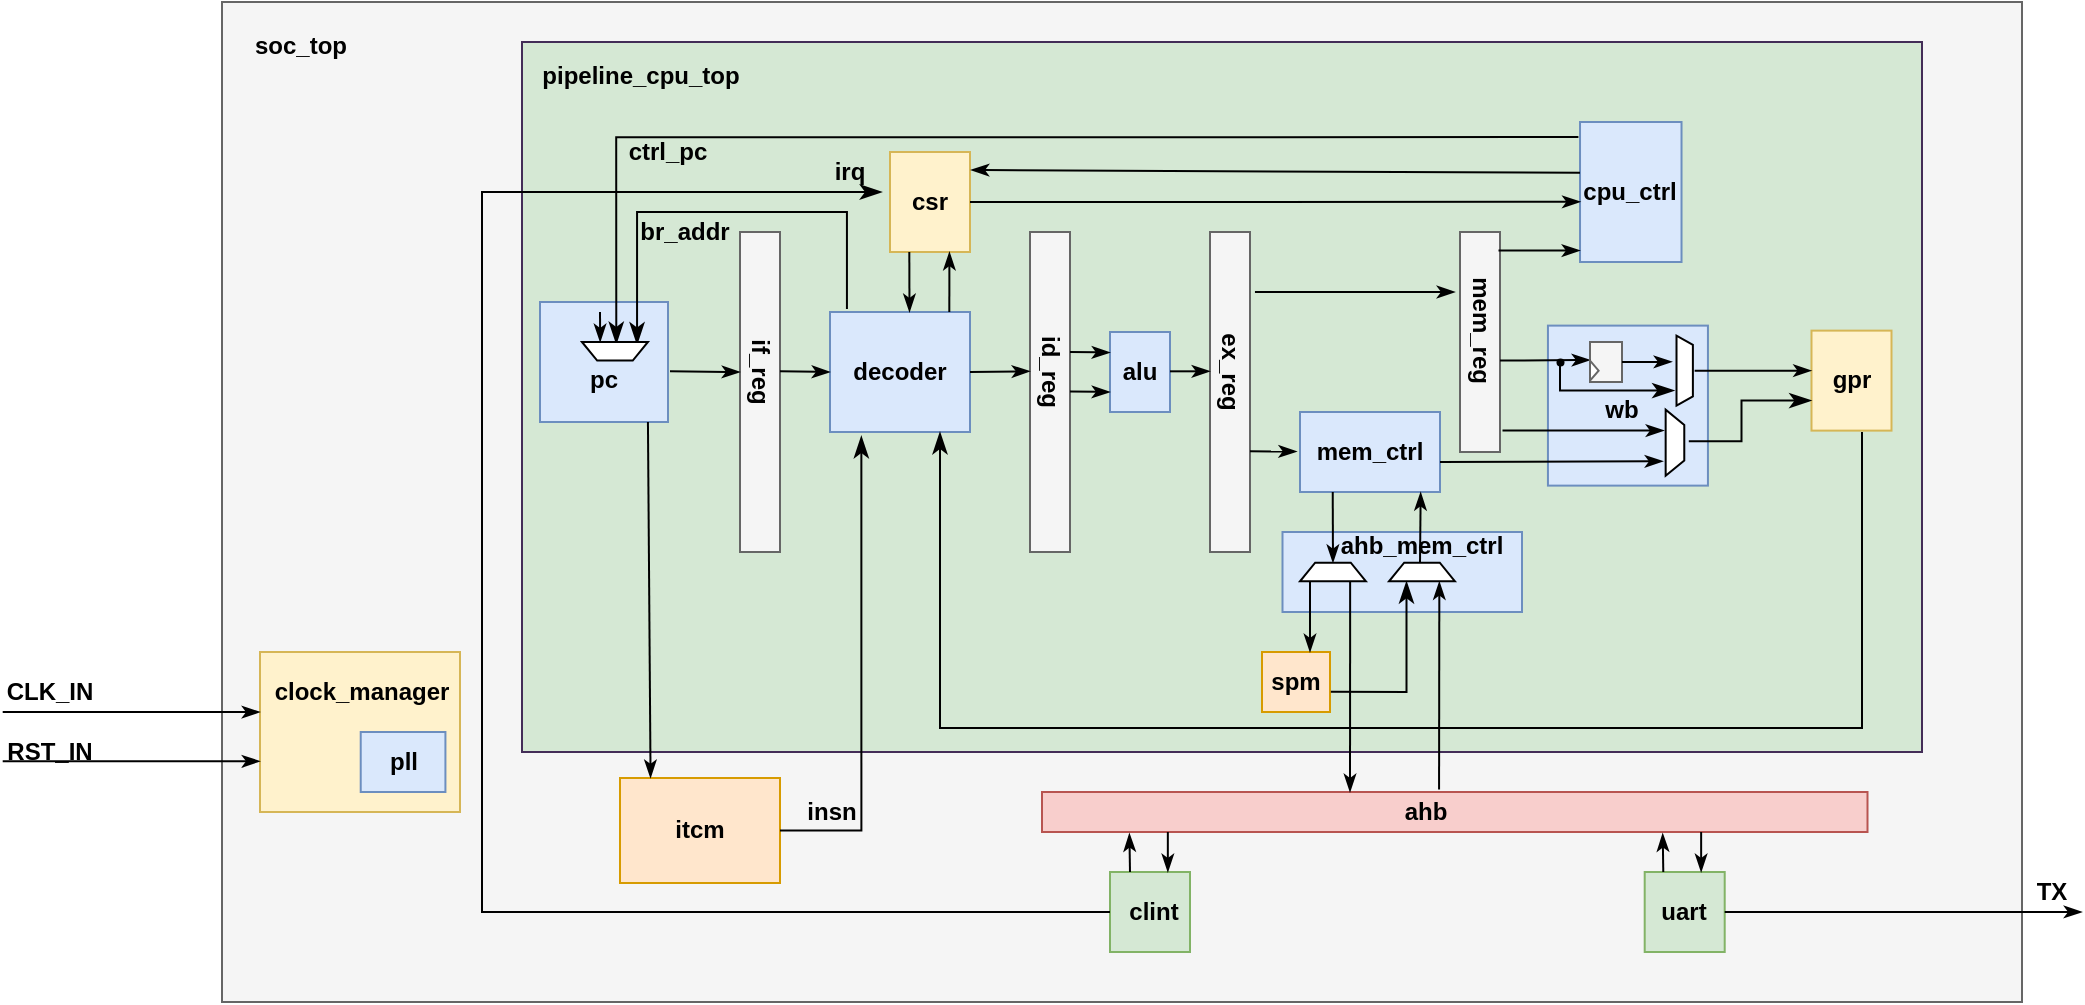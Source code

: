 <mxfile version="22.1.4" type="github">
  <diagram id="prtHgNgQTEPvFCAcTncT" name="Page-1">
    <mxGraphModel dx="2261" dy="796" grid="1" gridSize="10" guides="1" tooltips="1" connect="1" arrows="1" fold="1" page="1" pageScale="1" pageWidth="827" pageHeight="1169" math="0" shadow="0">
      <root>
        <mxCell id="0" />
        <mxCell id="1" parent="0" />
        <mxCell id="tgm_Jqc1dGNHZtKfvELZ-22" value="" style="rounded=0;whiteSpace=wrap;html=1;fontStyle=0;fillColor=#f5f5f5;strokeColor=#666666;fontColor=#333333;" vertex="1" parent="1">
          <mxGeometry x="-300" y="170" width="900" height="500" as="geometry" />
        </mxCell>
        <mxCell id="tgm_Jqc1dGNHZtKfvELZ-13" value="" style="rounded=0;whiteSpace=wrap;html=1;fontStyle=0;fillColor=#D5E8D4;strokeColor=#432D57;fontColor=#ffffff;" vertex="1" parent="1">
          <mxGeometry x="-150" y="190" width="700" height="355" as="geometry" />
        </mxCell>
        <mxCell id="fg3nBgNCY8PNhnOmm2WZ-23" value="" style="rounded=0;whiteSpace=wrap;html=1;fontStyle=0;fillColor=#f8cecc;strokeColor=#b85450;" parent="1" vertex="1">
          <mxGeometry x="110" y="565" width="412.75" height="20" as="geometry" />
        </mxCell>
        <mxCell id="fg3nBgNCY8PNhnOmm2WZ-125" value="" style="rounded=0;whiteSpace=wrap;html=1;fontStyle=0;fillColor=#dae8fc;strokeColor=#6c8ebf;" parent="1" vertex="1">
          <mxGeometry x="362.97" y="331.81" width="80" height="80" as="geometry" />
        </mxCell>
        <mxCell id="fg3nBgNCY8PNhnOmm2WZ-1" value="" style="rounded=0;whiteSpace=wrap;html=1;fontStyle=0;fillColor=#dae8fc;strokeColor=#6c8ebf;" parent="1" vertex="1">
          <mxGeometry x="-141" y="320" width="64" height="60" as="geometry" />
        </mxCell>
        <mxCell id="fg3nBgNCY8PNhnOmm2WZ-3" value="pc" style="text;strokeColor=none;align=center;fillColor=none;html=1;verticalAlign=middle;whiteSpace=wrap;rounded=0;fontStyle=1;" parent="1" vertex="1">
          <mxGeometry x="-124" y="349.31" width="30" height="20" as="geometry" />
        </mxCell>
        <mxCell id="fg3nBgNCY8PNhnOmm2WZ-4" value="" style="rounded=0;whiteSpace=wrap;html=1;fontStyle=0;fillColor=#f5f5f5;fontColor=#333333;strokeColor=#666666;" parent="1" vertex="1">
          <mxGeometry x="-41" y="285" width="20" height="160" as="geometry" />
        </mxCell>
        <mxCell id="fg3nBgNCY8PNhnOmm2WZ-5" value="if_reg" style="text;strokeColor=none;align=center;fillColor=none;html=1;verticalAlign=middle;whiteSpace=wrap;rounded=0;shadow=0;fontSize=12;fontStyle=1;rotation=90;" parent="1" vertex="1">
          <mxGeometry x="-61" y="340" width="60" height="30" as="geometry" />
        </mxCell>
        <mxCell id="fg3nBgNCY8PNhnOmm2WZ-6" value="" style="rounded=0;whiteSpace=wrap;html=1;fontStyle=0;fillColor=#dae8fc;strokeColor=#6c8ebf;" parent="1" vertex="1">
          <mxGeometry x="4" y="325" width="70" height="60" as="geometry" />
        </mxCell>
        <mxCell id="fg3nBgNCY8PNhnOmm2WZ-7" value="decoder" style="text;strokeColor=none;align=center;fillColor=none;html=1;verticalAlign=middle;whiteSpace=wrap;rounded=0;fontStyle=1;" parent="1" vertex="1">
          <mxGeometry x="9" y="345" width="60" height="20" as="geometry" />
        </mxCell>
        <mxCell id="fg3nBgNCY8PNhnOmm2WZ-9" value="" style="rounded=0;whiteSpace=wrap;html=1;fontStyle=0;fillColor=#f5f5f5;fontColor=#333333;strokeColor=#666666;" parent="1" vertex="1">
          <mxGeometry x="104" y="285" width="20" height="160" as="geometry" />
        </mxCell>
        <mxCell id="fg3nBgNCY8PNhnOmm2WZ-10" value="id_reg" style="text;strokeColor=none;align=center;fillColor=none;html=1;verticalAlign=middle;whiteSpace=wrap;rounded=0;shadow=0;fontSize=12;fontStyle=1;rotation=90;" parent="1" vertex="1">
          <mxGeometry x="84" y="340" width="60" height="30" as="geometry" />
        </mxCell>
        <mxCell id="fg3nBgNCY8PNhnOmm2WZ-11" value="" style="rounded=0;whiteSpace=wrap;html=1;fontStyle=0;fillColor=#f5f5f5;fontColor=#333333;strokeColor=#666666;" parent="1" vertex="1">
          <mxGeometry x="194" y="285" width="20" height="160" as="geometry" />
        </mxCell>
        <mxCell id="fg3nBgNCY8PNhnOmm2WZ-12" value="ex_reg" style="text;strokeColor=none;align=center;fillColor=none;html=1;verticalAlign=middle;whiteSpace=wrap;rounded=0;shadow=0;fontSize=12;fontStyle=1;rotation=90;" parent="1" vertex="1">
          <mxGeometry x="174" y="340" width="60" height="30" as="geometry" />
        </mxCell>
        <mxCell id="fg3nBgNCY8PNhnOmm2WZ-13" value="" style="rounded=0;whiteSpace=wrap;html=1;fontStyle=0;fillColor=#f5f5f5;fontColor=#333333;strokeColor=#666666;" parent="1" vertex="1">
          <mxGeometry x="319" y="285" width="20" height="110" as="geometry" />
        </mxCell>
        <mxCell id="fg3nBgNCY8PNhnOmm2WZ-14" value="mem_reg" style="text;strokeColor=none;align=center;fillColor=none;html=1;verticalAlign=middle;whiteSpace=wrap;rounded=0;shadow=0;fontSize=12;fontStyle=1;rotation=90;" parent="1" vertex="1">
          <mxGeometry x="299" y="319.31" width="60" height="30" as="geometry" />
        </mxCell>
        <mxCell id="fg3nBgNCY8PNhnOmm2WZ-15" value="" style="rounded=0;whiteSpace=wrap;html=1;fontStyle=0;fillColor=#dae8fc;strokeColor=#6c8ebf;" parent="1" vertex="1">
          <mxGeometry x="144" y="335" width="30" height="40" as="geometry" />
        </mxCell>
        <mxCell id="fg3nBgNCY8PNhnOmm2WZ-16" value="alu" style="text;strokeColor=none;align=center;fillColor=none;html=1;verticalAlign=middle;whiteSpace=wrap;rounded=0;fontStyle=1;" parent="1" vertex="1">
          <mxGeometry x="129" y="345" width="60" height="20" as="geometry" />
        </mxCell>
        <mxCell id="fg3nBgNCY8PNhnOmm2WZ-17" value="" style="rounded=0;whiteSpace=wrap;html=1;fontStyle=0;fillColor=#dae8fc;strokeColor=#6c8ebf;" parent="1" vertex="1">
          <mxGeometry x="239" y="375" width="70" height="40" as="geometry" />
        </mxCell>
        <mxCell id="fg3nBgNCY8PNhnOmm2WZ-18" value="mem_ctrl" style="text;strokeColor=none;align=center;fillColor=none;html=1;verticalAlign=middle;whiteSpace=wrap;rounded=0;fontStyle=1;" parent="1" vertex="1">
          <mxGeometry x="244" y="385" width="60" height="20" as="geometry" />
        </mxCell>
        <mxCell id="fg3nBgNCY8PNhnOmm2WZ-19" value="" style="rounded=0;whiteSpace=wrap;html=1;fontStyle=0;fillColor=#dae8fc;strokeColor=#6c8ebf;" parent="1" vertex="1">
          <mxGeometry x="230.25" y="435" width="119.75" height="40" as="geometry" />
        </mxCell>
        <mxCell id="fg3nBgNCY8PNhnOmm2WZ-20" value="ahb_mem_ctrl" style="text;strokeColor=none;align=center;fillColor=none;html=1;verticalAlign=middle;whiteSpace=wrap;rounded=0;fontStyle=1;" parent="1" vertex="1">
          <mxGeometry x="270" y="431.81" width="60" height="20" as="geometry" />
        </mxCell>
        <mxCell id="fg3nBgNCY8PNhnOmm2WZ-21" value="" style="rounded=0;whiteSpace=wrap;html=1;fontStyle=0;fillColor=#ffe6cc;strokeColor=#d79b00;" parent="1" vertex="1">
          <mxGeometry x="220" y="495" width="34" height="30" as="geometry" />
        </mxCell>
        <mxCell id="fg3nBgNCY8PNhnOmm2WZ-22" value="spm" style="text;strokeColor=none;align=center;fillColor=none;html=1;verticalAlign=middle;whiteSpace=wrap;rounded=0;fontStyle=1;" parent="1" vertex="1">
          <mxGeometry x="215" y="505" width="44" height="10" as="geometry" />
        </mxCell>
        <mxCell id="fg3nBgNCY8PNhnOmm2WZ-24" value="ahb" style="text;strokeColor=none;align=center;fillColor=none;html=1;verticalAlign=middle;whiteSpace=wrap;rounded=0;fontStyle=1;" parent="1" vertex="1">
          <mxGeometry x="271.97" y="565" width="60" height="20" as="geometry" />
        </mxCell>
        <mxCell id="fg3nBgNCY8PNhnOmm2WZ-31" value="" style="endArrow=classicThin;html=1;curved=1;rounded=0;endFill=1;" parent="1" edge="1">
          <mxGeometry width="50" height="50" relative="1" as="geometry">
            <mxPoint x="-76" y="354.66" as="sourcePoint" />
            <mxPoint x="-41" y="355" as="targetPoint" />
          </mxGeometry>
        </mxCell>
        <mxCell id="fg3nBgNCY8PNhnOmm2WZ-33" value="" style="endArrow=classicThin;html=1;curved=1;rounded=0;endFill=1;" parent="1" edge="1">
          <mxGeometry width="50" height="50" relative="1" as="geometry">
            <mxPoint x="-21" y="354.66" as="sourcePoint" />
            <mxPoint x="4" y="355" as="targetPoint" />
          </mxGeometry>
        </mxCell>
        <mxCell id="fg3nBgNCY8PNhnOmm2WZ-34" value="" style="endArrow=classicThin;html=1;curved=1;rounded=0;endFill=1;" parent="1" edge="1">
          <mxGeometry width="50" height="50" relative="1" as="geometry">
            <mxPoint x="74" y="355" as="sourcePoint" />
            <mxPoint x="104" y="354.66" as="targetPoint" />
          </mxGeometry>
        </mxCell>
        <mxCell id="fg3nBgNCY8PNhnOmm2WZ-35" value="" style="endArrow=classicThin;html=1;curved=1;rounded=0;endFill=1;" parent="1" edge="1">
          <mxGeometry width="50" height="50" relative="1" as="geometry">
            <mxPoint x="124" y="345" as="sourcePoint" />
            <mxPoint x="144" y="345.24" as="targetPoint" />
          </mxGeometry>
        </mxCell>
        <mxCell id="fg3nBgNCY8PNhnOmm2WZ-36" value="" style="endArrow=classicThin;html=1;curved=1;rounded=0;endFill=1;" parent="1" edge="1">
          <mxGeometry width="50" height="50" relative="1" as="geometry">
            <mxPoint x="174" y="354.66" as="sourcePoint" />
            <mxPoint x="194" y="354.66" as="targetPoint" />
          </mxGeometry>
        </mxCell>
        <mxCell id="fg3nBgNCY8PNhnOmm2WZ-37" value="" style="endArrow=classicThin;html=1;curved=1;rounded=0;endFill=1;entryX=-0.023;entryY=0.494;entryDx=0;entryDy=0;entryPerimeter=0;" parent="1" target="fg3nBgNCY8PNhnOmm2WZ-17" edge="1">
          <mxGeometry width="50" height="50" relative="1" as="geometry">
            <mxPoint x="214" y="394.66" as="sourcePoint" />
            <mxPoint x="234" y="395" as="targetPoint" />
          </mxGeometry>
        </mxCell>
        <mxCell id="fg3nBgNCY8PNhnOmm2WZ-38" value="" style="endArrow=classicThin;html=1;curved=1;rounded=0;endFill=1;" parent="1" edge="1">
          <mxGeometry width="50" height="50" relative="1" as="geometry">
            <mxPoint x="216.48" y="315" as="sourcePoint" />
            <mxPoint x="316.48" y="315" as="targetPoint" />
          </mxGeometry>
        </mxCell>
        <mxCell id="fg3nBgNCY8PNhnOmm2WZ-45" value="" style="endArrow=classicThin;html=1;curved=1;rounded=0;endFill=1;" parent="1" edge="1">
          <mxGeometry width="50" height="50" relative="1" as="geometry">
            <mxPoint x="264.08" y="459.65" as="sourcePoint" />
            <mxPoint x="264" y="565" as="targetPoint" />
          </mxGeometry>
        </mxCell>
        <mxCell id="fg3nBgNCY8PNhnOmm2WZ-46" value="" style="endArrow=classicThin;html=1;curved=1;rounded=0;endFill=1;entryX=0.237;entryY=1.014;entryDx=0;entryDy=0;entryPerimeter=0;exitX=0.481;exitY=-0.063;exitDx=0;exitDy=0;exitPerimeter=0;" parent="1" source="fg3nBgNCY8PNhnOmm2WZ-23" target="fg3nBgNCY8PNhnOmm2WZ-129" edge="1">
          <mxGeometry width="50" height="50" relative="1" as="geometry">
            <mxPoint x="309.25" y="555" as="sourcePoint" />
            <mxPoint x="309" y="475" as="targetPoint" />
          </mxGeometry>
        </mxCell>
        <mxCell id="fg3nBgNCY8PNhnOmm2WZ-59" value="" style="endArrow=classicThin;html=1;curved=1;rounded=0;endFill=1;entryX=0.029;entryY=0;entryDx=0;entryDy=0;entryPerimeter=0;exitX=0.805;exitY=0.501;exitDx=0;exitDy=0;exitPerimeter=0;" parent="1" edge="1">
          <mxGeometry width="50" height="50" relative="1" as="geometry">
            <mxPoint x="244.009" y="455.004" as="sourcePoint" />
            <mxPoint x="243.997" y="495" as="targetPoint" />
          </mxGeometry>
        </mxCell>
        <mxCell id="fg3nBgNCY8PNhnOmm2WZ-65" value="" style="endArrow=classicThin;html=1;endFill=1;" parent="1" edge="1">
          <mxGeometry width="50" height="50" relative="1" as="geometry">
            <mxPoint x="219" y="395" as="sourcePoint" />
            <mxPoint x="219" y="395" as="targetPoint" />
          </mxGeometry>
        </mxCell>
        <mxCell id="fg3nBgNCY8PNhnOmm2WZ-69" value="" style="endArrow=classicThin;html=1;curved=1;rounded=0;endFill=1;" parent="1" edge="1">
          <mxGeometry width="50" height="50" relative="1" as="geometry">
            <mxPoint x="309" y="399.97" as="sourcePoint" />
            <mxPoint x="420.5" y="399.66" as="targetPoint" />
          </mxGeometry>
        </mxCell>
        <mxCell id="fg3nBgNCY8PNhnOmm2WZ-70" value="" style="rounded=0;whiteSpace=wrap;html=1;fontStyle=0;fillColor=#f5f5f5;fontColor=#333333;strokeColor=#666666;" parent="1" vertex="1">
          <mxGeometry x="384" y="340" width="16" height="20" as="geometry" />
        </mxCell>
        <mxCell id="fg3nBgNCY8PNhnOmm2WZ-73" value="" style="endArrow=classicThin;html=1;curved=1;rounded=0;endFill=1;entryX=0.153;entryY=1.007;entryDx=0;entryDy=0;entryPerimeter=0;" parent="1" edge="1">
          <mxGeometry width="50" height="50" relative="1" as="geometry">
            <mxPoint x="339" y="349.29" as="sourcePoint" />
            <mxPoint x="384" y="348.98" as="targetPoint" />
          </mxGeometry>
        </mxCell>
        <mxCell id="fg3nBgNCY8PNhnOmm2WZ-74" value="" style="endArrow=classicThin;html=1;curved=1;rounded=0;endFill=1;" parent="1" edge="1">
          <mxGeometry width="50" height="50" relative="1" as="geometry">
            <mxPoint x="124" y="364.76" as="sourcePoint" />
            <mxPoint x="144" y="365" as="targetPoint" />
          </mxGeometry>
        </mxCell>
        <mxCell id="fg3nBgNCY8PNhnOmm2WZ-77" value="" style="endArrow=classicThin;html=1;curved=1;rounded=0;endFill=1;" parent="1" edge="1">
          <mxGeometry width="50" height="50" relative="1" as="geometry">
            <mxPoint x="400" y="349.99" as="sourcePoint" />
            <mxPoint x="425" y="349.92" as="targetPoint" />
          </mxGeometry>
        </mxCell>
        <mxCell id="fg3nBgNCY8PNhnOmm2WZ-78" value="" style="edgeStyle=elbowEdgeStyle;elbow=vertical;endArrow=classicThin;html=1;curved=0;rounded=0;endSize=8;startSize=8;endFill=1;entryX=0.221;entryY=1.126;entryDx=0;entryDy=0;entryPerimeter=0;" parent="1" source="fg3nBgNCY8PNhnOmm2WZ-82" target="fg3nBgNCY8PNhnOmm2WZ-79" edge="1">
          <mxGeometry width="50" height="50" relative="1" as="geometry">
            <mxPoint x="369" y="334.31" as="sourcePoint" />
            <mxPoint x="429" y="364.31" as="targetPoint" />
            <Array as="points">
              <mxPoint x="369" y="364.31" />
            </Array>
          </mxGeometry>
        </mxCell>
        <mxCell id="fg3nBgNCY8PNhnOmm2WZ-79" value="" style="verticalLabelPosition=middle;verticalAlign=middle;html=1;shape=trapezoid;perimeter=trapezoidPerimeter;whiteSpace=wrap;size=0.132;arcSize=10;flipV=1;labelPosition=center;align=center;rotation=-90;" parent="1" vertex="1">
          <mxGeometry x="413.85" y="350.21" width="35" height="8.19" as="geometry" />
        </mxCell>
        <mxCell id="fg3nBgNCY8PNhnOmm2WZ-85" value="" style="edgeStyle=elbowEdgeStyle;elbow=vertical;endArrow=classicThin;html=1;curved=0;rounded=0;endSize=8;startSize=8;endFill=1;" parent="1" edge="1">
          <mxGeometry width="50" height="50" relative="1" as="geometry">
            <mxPoint x="369" y="349.31" as="sourcePoint" />
            <mxPoint x="369" y="349.31" as="targetPoint" />
            <Array as="points" />
          </mxGeometry>
        </mxCell>
        <mxCell id="fg3nBgNCY8PNhnOmm2WZ-82" value="" style="shape=waypoint;sketch=0;fillStyle=solid;size=6;pointerEvents=1;points=[];fillColor=none;resizable=0;rotatable=0;perimeter=centerPerimeter;snapToPoint=1;strokeWidth=0;" parent="1" vertex="1">
          <mxGeometry x="359" y="340" width="20" height="20" as="geometry" />
        </mxCell>
        <mxCell id="fg3nBgNCY8PNhnOmm2WZ-87" value="" style="rounded=0;whiteSpace=wrap;html=1;fontStyle=0;fillColor=#fff2cc;strokeColor=#d6b656;" parent="1" vertex="1">
          <mxGeometry x="494.75" y="334.31" width="40" height="50" as="geometry" />
        </mxCell>
        <mxCell id="fg3nBgNCY8PNhnOmm2WZ-88" value="gpr" style="text;strokeColor=none;align=center;fillColor=none;html=1;verticalAlign=middle;whiteSpace=wrap;rounded=0;fontStyle=1;" parent="1" vertex="1">
          <mxGeometry x="499.75" y="349.31" width="30" height="20" as="geometry" />
        </mxCell>
        <mxCell id="fg3nBgNCY8PNhnOmm2WZ-90" value="" style="endArrow=classicThin;html=1;curved=1;rounded=0;endFill=1;exitX=0.499;exitY=-0.108;exitDx=0;exitDy=0;entryX=-0.061;entryY=0.1;entryDx=0;entryDy=0;entryPerimeter=0;exitPerimeter=0;" parent="1" source="fg3nBgNCY8PNhnOmm2WZ-79" edge="1">
          <mxGeometry width="50" height="50" relative="1" as="geometry">
            <mxPoint x="440.972" y="354.019" as="sourcePoint" />
            <mxPoint x="494.75" y="354.32" as="targetPoint" />
            <Array as="points">
              <mxPoint x="476.75" y="354.32" />
            </Array>
          </mxGeometry>
        </mxCell>
        <mxCell id="fg3nBgNCY8PNhnOmm2WZ-91" value="" style="endArrow=classicThin;html=1;curved=1;rounded=0;endFill=1;" parent="1" edge="1">
          <mxGeometry width="50" height="50" relative="1" as="geometry">
            <mxPoint x="340.25" y="384.31" as="sourcePoint" />
            <mxPoint x="421" y="384.31" as="targetPoint" />
          </mxGeometry>
        </mxCell>
        <mxCell id="fg3nBgNCY8PNhnOmm2WZ-92" value="" style="verticalLabelPosition=middle;verticalAlign=middle;html=1;shape=trapezoid;perimeter=trapezoidPerimeter;whiteSpace=wrap;size=0.23;arcSize=10;flipV=1;labelPosition=center;align=center;rotation=-90;" parent="1" vertex="1">
          <mxGeometry x="410" y="385.69" width="32.97" height="9.31" as="geometry" />
        </mxCell>
        <mxCell id="fg3nBgNCY8PNhnOmm2WZ-94" value="" style="edgeStyle=elbowEdgeStyle;elbow=horizontal;endArrow=classicThin;html=1;curved=0;rounded=0;endSize=8;startSize=8;endFill=1;entryX=0;entryY=0.75;entryDx=0;entryDy=0;exitX=0.52;exitY=-0.243;exitDx=0;exitDy=0;exitPerimeter=0;" parent="1" source="fg3nBgNCY8PNhnOmm2WZ-92" edge="1">
          <mxGeometry width="50" height="50" relative="1" as="geometry">
            <mxPoint x="433.81" y="394.372" as="sourcePoint" />
            <mxPoint x="494.75" y="369.31" as="targetPoint" />
            <Array as="points">
              <mxPoint x="459.75" y="383.12" />
            </Array>
          </mxGeometry>
        </mxCell>
        <mxCell id="fg3nBgNCY8PNhnOmm2WZ-95" value="" style="rounded=0;whiteSpace=wrap;html=1;fontStyle=0;fillColor=#dae8fc;strokeColor=#6c8ebf;" parent="1" vertex="1">
          <mxGeometry x="379.01" y="230" width="50.75" height="70" as="geometry" />
        </mxCell>
        <mxCell id="fg3nBgNCY8PNhnOmm2WZ-96" value="cpu_ctrl" style="text;strokeColor=none;align=center;fillColor=none;html=1;verticalAlign=middle;whiteSpace=wrap;rounded=0;fontStyle=1;" parent="1" vertex="1">
          <mxGeometry x="389.38" y="255" width="30" height="20" as="geometry" />
        </mxCell>
        <mxCell id="fg3nBgNCY8PNhnOmm2WZ-97" value="" style="endArrow=classicThin;html=1;curved=1;rounded=0;endFill=1;" parent="1" edge="1">
          <mxGeometry width="50" height="50" relative="1" as="geometry">
            <mxPoint x="338.25" y="294.31" as="sourcePoint" />
            <mxPoint x="379" y="294.31" as="targetPoint" />
          </mxGeometry>
        </mxCell>
        <mxCell id="fg3nBgNCY8PNhnOmm2WZ-98" value="" style="rounded=0;whiteSpace=wrap;html=1;fontStyle=0;fillColor=#fff2cc;strokeColor=#d6b656;" parent="1" vertex="1">
          <mxGeometry x="34" y="245" width="40" height="50" as="geometry" />
        </mxCell>
        <mxCell id="fg3nBgNCY8PNhnOmm2WZ-99" value="csr" style="text;strokeColor=none;align=center;fillColor=none;html=1;verticalAlign=middle;whiteSpace=wrap;rounded=0;fontStyle=1;" parent="1" vertex="1">
          <mxGeometry x="39" y="260" width="30" height="20" as="geometry" />
        </mxCell>
        <mxCell id="fg3nBgNCY8PNhnOmm2WZ-101" value="" style="endArrow=classicThin;html=1;curved=1;rounded=0;endFill=1;entryX=0.029;entryY=0;entryDx=0;entryDy=0;entryPerimeter=0;" parent="1" edge="1">
          <mxGeometry width="50" height="50" relative="1" as="geometry">
            <mxPoint x="43.66" y="295" as="sourcePoint" />
            <mxPoint x="43.737" y="325" as="targetPoint" />
          </mxGeometry>
        </mxCell>
        <mxCell id="fg3nBgNCY8PNhnOmm2WZ-102" value="" style="endArrow=classicThin;html=1;curved=1;rounded=0;endFill=1;entryX=0.118;entryY=0.5;entryDx=0;entryDy=0;entryPerimeter=0;" parent="1" edge="1">
          <mxGeometry width="50" height="50" relative="1" as="geometry">
            <mxPoint x="63.66" y="325" as="sourcePoint" />
            <mxPoint x="63.72" y="295" as="targetPoint" />
          </mxGeometry>
        </mxCell>
        <mxCell id="fg3nBgNCY8PNhnOmm2WZ-104" value="" style="endArrow=classicThin;html=1;curved=1;rounded=0;endFill=1;entryX=0.5;entryY=1;entryDx=0;entryDy=0;" parent="1" target="fg3nBgNCY8PNhnOmm2WZ-128" edge="1">
          <mxGeometry width="50" height="50" relative="1" as="geometry">
            <mxPoint x="255.37" y="415" as="sourcePoint" />
            <mxPoint x="255.37" y="435" as="targetPoint" />
          </mxGeometry>
        </mxCell>
        <mxCell id="fg3nBgNCY8PNhnOmm2WZ-105" value="" style="endArrow=classicThin;html=1;curved=1;rounded=0;endFill=1;entryX=0.862;entryY=1.003;entryDx=0;entryDy=0;entryPerimeter=0;" parent="1" target="fg3nBgNCY8PNhnOmm2WZ-17" edge="1">
          <mxGeometry width="50" height="50" relative="1" as="geometry">
            <mxPoint x="299" y="450.34" as="sourcePoint" />
            <mxPoint x="299.06" y="430.34" as="targetPoint" />
          </mxGeometry>
        </mxCell>
        <mxCell id="fg3nBgNCY8PNhnOmm2WZ-107" value="&lt;font color=&quot;#000000&quot;&gt;irq&lt;/font&gt;" style="text;strokeColor=none;align=center;fillColor=none;html=1;verticalAlign=middle;whiteSpace=wrap;rounded=0;fontStyle=1;fontColor=#336600;" parent="1" vertex="1">
          <mxGeometry x="-1" y="245" width="30" height="20" as="geometry" />
        </mxCell>
        <mxCell id="fg3nBgNCY8PNhnOmm2WZ-109" value="" style="endArrow=classicThin;html=1;curved=1;rounded=0;endFill=1;entryX=0.004;entryY=0.575;entryDx=0;entryDy=0;entryPerimeter=0;exitX=1;exitY=0.5;exitDx=0;exitDy=0;" parent="1" source="fg3nBgNCY8PNhnOmm2WZ-98" edge="1">
          <mxGeometry width="50" height="50" relative="1" as="geometry">
            <mxPoint x="54" y="269.66" as="sourcePoint" />
            <mxPoint x="379.203" y="269.91" as="targetPoint" />
          </mxGeometry>
        </mxCell>
        <mxCell id="fg3nBgNCY8PNhnOmm2WZ-110" value="" style="endArrow=classicThin;html=1;curved=1;rounded=0;endFill=1;entryX=1.012;entryY=0.18;entryDx=0;entryDy=0;entryPerimeter=0;exitX=-0.023;exitY=0.445;exitDx=0;exitDy=0;exitPerimeter=0;" parent="1" target="fg3nBgNCY8PNhnOmm2WZ-98" edge="1">
          <mxGeometry width="50" height="50" relative="1" as="geometry">
            <mxPoint x="379.013" y="255.4" as="sourcePoint" />
            <mxPoint x="55.18" y="254.6" as="targetPoint" />
          </mxGeometry>
        </mxCell>
        <mxCell id="fg3nBgNCY8PNhnOmm2WZ-112" value="" style="rounded=0;whiteSpace=wrap;html=1;fontStyle=0;fillColor=#ffe6cc;strokeColor=#d79b00;" parent="1" vertex="1">
          <mxGeometry x="-101" y="558" width="80" height="52.5" as="geometry" />
        </mxCell>
        <mxCell id="fg3nBgNCY8PNhnOmm2WZ-113" value="itcm" style="text;strokeColor=none;align=center;fillColor=none;html=1;verticalAlign=middle;whiteSpace=wrap;rounded=0;fontStyle=1;" parent="1" vertex="1">
          <mxGeometry x="-76" y="574.25" width="30" height="20" as="geometry" />
        </mxCell>
        <mxCell id="fg3nBgNCY8PNhnOmm2WZ-116" value="" style="endArrow=classicThin;html=1;curved=1;rounded=0;endFill=1;entryX=0.191;entryY=-0.001;entryDx=0;entryDy=0;entryPerimeter=0;" parent="1" edge="1" target="fg3nBgNCY8PNhnOmm2WZ-112">
          <mxGeometry width="50" height="50" relative="1" as="geometry">
            <mxPoint x="-87.03" y="380" as="sourcePoint" />
            <mxPoint x="-87.03" y="465" as="targetPoint" />
          </mxGeometry>
        </mxCell>
        <mxCell id="fg3nBgNCY8PNhnOmm2WZ-121" value="pipeline_cpu_top" style="text;strokeColor=none;align=center;fillColor=none;html=1;verticalAlign=middle;whiteSpace=wrap;rounded=0;fontStyle=1;" parent="1" vertex="1">
          <mxGeometry x="-150" y="195" width="119" height="24.31" as="geometry" />
        </mxCell>
        <mxCell id="fg3nBgNCY8PNhnOmm2WZ-124" value="" style="verticalLabelPosition=bottom;verticalAlign=top;html=1;shape=mxgraph.basic.acute_triangle;dx=0.5;rotation=90;strokeColor=#666666;" parent="1" vertex="1">
          <mxGeometry x="381.16" y="352.16" width="10" height="4.31" as="geometry" />
        </mxCell>
        <mxCell id="fg3nBgNCY8PNhnOmm2WZ-127" value="wb" style="text;strokeColor=none;align=center;fillColor=none;html=1;verticalAlign=middle;whiteSpace=wrap;rounded=0;fontStyle=1;" parent="1" vertex="1">
          <mxGeometry x="369.76" y="364.31" width="60" height="20" as="geometry" />
        </mxCell>
        <mxCell id="fg3nBgNCY8PNhnOmm2WZ-128" value="" style="verticalLabelPosition=middle;verticalAlign=middle;html=1;shape=trapezoid;perimeter=trapezoidPerimeter;whiteSpace=wrap;size=0.23;arcSize=10;flipV=1;labelPosition=center;align=center;rotation=-180;" parent="1" vertex="1">
          <mxGeometry x="239" y="450.34" width="32.97" height="9.31" as="geometry" />
        </mxCell>
        <mxCell id="fg3nBgNCY8PNhnOmm2WZ-129" value="" style="verticalLabelPosition=middle;verticalAlign=middle;html=1;shape=trapezoid;perimeter=trapezoidPerimeter;whiteSpace=wrap;size=0.23;arcSize=10;flipV=1;labelPosition=center;align=center;rotation=-180;" parent="1" vertex="1">
          <mxGeometry x="283.51" y="450.34" width="32.97" height="9.31" as="geometry" />
        </mxCell>
        <mxCell id="fg3nBgNCY8PNhnOmm2WZ-130" value="" style="edgeStyle=elbowEdgeStyle;elbow=vertical;endArrow=classicThin;html=1;curved=0;rounded=0;endSize=8;startSize=8;entryX=0.75;entryY=0;entryDx=0;entryDy=0;exitX=0.896;exitY=0.989;exitDx=0;exitDy=0;endFill=1;exitPerimeter=0;" parent="1" source="fg3nBgNCY8PNhnOmm2WZ-22" edge="1">
          <mxGeometry width="50" height="50" relative="1" as="geometry">
            <mxPoint x="278.25" y="504.65" as="sourcePoint" />
            <mxPoint x="292.25" y="459.65" as="targetPoint" />
            <Array as="points">
              <mxPoint x="292" y="515" />
            </Array>
          </mxGeometry>
        </mxCell>
        <mxCell id="fg3nBgNCY8PNhnOmm2WZ-133" value="" style="edgeStyle=elbowEdgeStyle;elbow=vertical;endArrow=classicThin;html=1;curved=0;rounded=0;endSize=8;startSize=8;endFill=1;exitX=0.121;exitY=-0.025;exitDx=0;exitDy=0;exitPerimeter=0;entryX=0.835;entryY=0.864;entryDx=0;entryDy=0;entryPerimeter=0;" parent="1" source="fg3nBgNCY8PNhnOmm2WZ-6" target="fg3nBgNCY8PNhnOmm2WZ-136" edge="1">
          <mxGeometry width="50" height="50" relative="1" as="geometry">
            <mxPoint x="-10" y="325" as="sourcePoint" />
            <mxPoint x="-92" y="335" as="targetPoint" />
            <Array as="points">
              <mxPoint x="-60" y="275" />
            </Array>
          </mxGeometry>
        </mxCell>
        <mxCell id="fg3nBgNCY8PNhnOmm2WZ-135" value="" style="edgeStyle=segmentEdgeStyle;endArrow=classicThin;html=1;curved=0;rounded=0;endSize=8;startSize=8;entryX=0.52;entryY=0.893;entryDx=0;entryDy=0;entryPerimeter=0;exitX=-0.016;exitY=0.108;exitDx=0;exitDy=0;exitPerimeter=0;endFill=1;" parent="1" source="fg3nBgNCY8PNhnOmm2WZ-95" target="fg3nBgNCY8PNhnOmm2WZ-136" edge="1">
          <mxGeometry width="50" height="50" relative="1" as="geometry">
            <mxPoint x="151" y="209.99" as="sourcePoint" />
            <mxPoint x="-93" y="265" as="targetPoint" />
          </mxGeometry>
        </mxCell>
        <mxCell id="fg3nBgNCY8PNhnOmm2WZ-136" value="" style="verticalLabelPosition=middle;verticalAlign=middle;html=1;shape=trapezoid;perimeter=trapezoidPerimeter;whiteSpace=wrap;size=0.23;arcSize=10;flipV=1;labelPosition=center;align=center;rotation=0;" parent="1" vertex="1">
          <mxGeometry x="-120.0" y="340" width="32.97" height="9.31" as="geometry" />
        </mxCell>
        <mxCell id="fg3nBgNCY8PNhnOmm2WZ-137" value="" style="endArrow=classicThin;html=1;curved=1;rounded=0;endFill=1;entryX=0.029;entryY=0;entryDx=0;entryDy=0;entryPerimeter=0;" parent="1" edge="1">
          <mxGeometry width="50" height="50" relative="1" as="geometry">
            <mxPoint x="-111" y="325" as="sourcePoint" />
            <mxPoint x="-110.923" y="340" as="targetPoint" />
          </mxGeometry>
        </mxCell>
        <mxCell id="fg3nBgNCY8PNhnOmm2WZ-138" value="" style="edgeStyle=elbowEdgeStyle;elbow=vertical;endArrow=classicThin;html=1;curved=0;rounded=0;endSize=8;startSize=8;endFill=1;entryX=0.419;entryY=1.011;entryDx=0;entryDy=0;entryPerimeter=0;" parent="1" edge="1">
          <mxGeometry width="50" height="50" relative="1" as="geometry">
            <mxPoint x="520" y="385" as="sourcePoint" />
            <mxPoint x="59.0" y="385.0" as="targetPoint" />
            <Array as="points">
              <mxPoint x="95.67" y="533.03" />
            </Array>
          </mxGeometry>
        </mxCell>
        <mxCell id="MzLhHTlZh69e9lJQb5aF-1" value="" style="rounded=0;whiteSpace=wrap;html=1;fontStyle=0;fillColor=#d5e8d4;strokeColor=#82b366;" parent="1" vertex="1">
          <mxGeometry x="144" y="605" width="40" height="40" as="geometry" />
        </mxCell>
        <mxCell id="MzLhHTlZh69e9lJQb5aF-2" value="clint" style="text;strokeColor=none;align=center;fillColor=none;html=1;verticalAlign=middle;whiteSpace=wrap;rounded=0;fontStyle=1;" parent="1" vertex="1">
          <mxGeometry x="144" y="615" width="44" height="20" as="geometry" />
        </mxCell>
        <mxCell id="MzLhHTlZh69e9lJQb5aF-3" value="" style="endArrow=classicThin;html=1;curved=1;rounded=0;endFill=1;entryX=0.095;entryY=1.035;entryDx=0;entryDy=0;entryPerimeter=0;exitX=0.25;exitY=0;exitDx=0;exitDy=0;" parent="1" source="MzLhHTlZh69e9lJQb5aF-1" edge="1">
          <mxGeometry width="50" height="50" relative="1" as="geometry">
            <mxPoint x="133.86" y="600" as="sourcePoint" />
            <mxPoint x="153.7" y="585.7" as="targetPoint" />
          </mxGeometry>
        </mxCell>
        <mxCell id="MzLhHTlZh69e9lJQb5aF-4" value="" style="endArrow=classicThin;html=1;curved=1;rounded=0;endFill=1;entryX=0.5;entryY=1;entryDx=0;entryDy=0;exitX=0.25;exitY=0;exitDx=0;exitDy=0;" parent="1" edge="1">
          <mxGeometry width="50" height="50" relative="1" as="geometry">
            <mxPoint x="172.92" y="585" as="sourcePoint" />
            <mxPoint x="172.92" y="605" as="targetPoint" />
          </mxGeometry>
        </mxCell>
        <mxCell id="MzLhHTlZh69e9lJQb5aF-5" value="" style="edgeStyle=elbowEdgeStyle;elbow=horizontal;endArrow=classicThin;html=1;curved=0;rounded=0;endSize=8;startSize=8;endFill=1;strokeColor=#000000;" parent="1" edge="1" source="MzLhHTlZh69e9lJQb5aF-2">
          <mxGeometry width="50" height="50" relative="1" as="geometry">
            <mxPoint x="-20" y="625" as="sourcePoint" />
            <mxPoint x="30" y="265" as="targetPoint" />
            <Array as="points">
              <mxPoint x="-170" y="445" />
            </Array>
          </mxGeometry>
        </mxCell>
        <mxCell id="tgm_Jqc1dGNHZtKfvELZ-1" value="" style="rounded=0;whiteSpace=wrap;html=1;fontStyle=0;fillColor=#d5e8d4;strokeColor=#82b366;" vertex="1" parent="1">
          <mxGeometry x="411.35" y="605" width="40" height="40" as="geometry" />
        </mxCell>
        <mxCell id="tgm_Jqc1dGNHZtKfvELZ-2" value="" style="endArrow=classicThin;html=1;curved=1;rounded=0;endFill=1;entryX=0.095;entryY=1.035;entryDx=0;entryDy=0;entryPerimeter=0;exitX=0.25;exitY=0;exitDx=0;exitDy=0;" edge="1" parent="1">
          <mxGeometry width="50" height="50" relative="1" as="geometry">
            <mxPoint x="420.65" y="605" as="sourcePoint" />
            <mxPoint x="420.35" y="585.7" as="targetPoint" />
          </mxGeometry>
        </mxCell>
        <mxCell id="tgm_Jqc1dGNHZtKfvELZ-3" value="" style="endArrow=classicThin;html=1;curved=1;rounded=0;endFill=1;entryX=0.5;entryY=1;entryDx=0;entryDy=0;exitX=0.25;exitY=0;exitDx=0;exitDy=0;" edge="1" parent="1">
          <mxGeometry width="50" height="50" relative="1" as="geometry">
            <mxPoint x="439.57" y="585" as="sourcePoint" />
            <mxPoint x="439.57" y="605" as="targetPoint" />
          </mxGeometry>
        </mxCell>
        <mxCell id="tgm_Jqc1dGNHZtKfvELZ-4" value="uart" style="text;strokeColor=none;align=center;fillColor=none;html=1;verticalAlign=middle;whiteSpace=wrap;rounded=0;fontStyle=1;" vertex="1" parent="1">
          <mxGeometry x="401.35" y="615" width="60" height="20" as="geometry" />
        </mxCell>
        <mxCell id="tgm_Jqc1dGNHZtKfvELZ-5" value="" style="endArrow=classicThin;html=1;curved=1;rounded=0;endFill=1;exitX=1;exitY=0.5;exitDx=0;exitDy=0;fillColor=#e1d5e7;strokeColor=#000000;" edge="1" parent="1">
          <mxGeometry width="50" height="50" relative="1" as="geometry">
            <mxPoint x="451.35" y="624.95" as="sourcePoint" />
            <mxPoint x="630" y="625" as="targetPoint" />
          </mxGeometry>
        </mxCell>
        <mxCell id="tgm_Jqc1dGNHZtKfvELZ-6" value="TX" style="text;strokeColor=none;align=center;fillColor=none;html=1;verticalAlign=middle;whiteSpace=wrap;rounded=0;fontStyle=1;" vertex="1" parent="1">
          <mxGeometry x="600" y="605" width="30" height="20" as="geometry" />
        </mxCell>
        <mxCell id="tgm_Jqc1dGNHZtKfvELZ-7" value="" style="rounded=0;whiteSpace=wrap;html=1;fontStyle=0;fillColor=#fff2cc;strokeColor=#d6b656;" vertex="1" parent="1">
          <mxGeometry x="-281" y="495" width="100" height="80" as="geometry" />
        </mxCell>
        <mxCell id="tgm_Jqc1dGNHZtKfvELZ-8" value="clock_manager" style="text;strokeColor=none;align=center;fillColor=none;html=1;verticalAlign=middle;whiteSpace=wrap;rounded=0;fontStyle=1;" vertex="1" parent="1">
          <mxGeometry x="-270.65" y="500" width="82.35" height="30" as="geometry" />
        </mxCell>
        <mxCell id="tgm_Jqc1dGNHZtKfvELZ-9" value="" style="edgeStyle=segmentEdgeStyle;endArrow=classicThin;html=1;curved=0;rounded=0;endSize=8;startSize=8;entryX=0.224;entryY=1.033;entryDx=0;entryDy=0;entryPerimeter=0;endFill=1;" edge="1" parent="1" source="fg3nBgNCY8PNhnOmm2WZ-112" target="fg3nBgNCY8PNhnOmm2WZ-6">
          <mxGeometry width="50" height="50" relative="1" as="geometry">
            <mxPoint x="-20" y="485" as="sourcePoint" />
            <mxPoint x="10" y="431.81" as="targetPoint" />
          </mxGeometry>
        </mxCell>
        <mxCell id="tgm_Jqc1dGNHZtKfvELZ-10" value="&lt;font color=&quot;#000000&quot;&gt;insn&lt;/font&gt;" style="text;strokeColor=none;align=center;fillColor=none;html=1;verticalAlign=middle;whiteSpace=wrap;rounded=0;fontStyle=1;fontColor=#336600;" vertex="1" parent="1">
          <mxGeometry x="-10" y="565" width="30" height="20" as="geometry" />
        </mxCell>
        <mxCell id="tgm_Jqc1dGNHZtKfvELZ-11" value="&lt;font color=&quot;#000000&quot;&gt;br_addr&lt;/font&gt;" style="text;strokeColor=none;align=center;fillColor=none;html=1;verticalAlign=middle;whiteSpace=wrap;rounded=0;fontStyle=1;fontColor=#336600;" vertex="1" parent="1">
          <mxGeometry x="-87.03" y="275" width="37.03" height="20" as="geometry" />
        </mxCell>
        <mxCell id="tgm_Jqc1dGNHZtKfvELZ-12" value="&lt;font color=&quot;#000000&quot;&gt;ctrl_pc&lt;/font&gt;" style="text;strokeColor=none;align=center;fillColor=none;html=1;verticalAlign=middle;whiteSpace=wrap;rounded=0;fontStyle=1;fontColor=#336600;" vertex="1" parent="1">
          <mxGeometry x="-94" y="235" width="34" height="20" as="geometry" />
        </mxCell>
        <mxCell id="tgm_Jqc1dGNHZtKfvELZ-14" value="" style="endArrow=classicThin;html=1;curved=1;rounded=0;endFill=1;exitX=1;exitY=0.5;exitDx=0;exitDy=0;fillColor=#e1d5e7;strokeColor=#000000;" edge="1" parent="1">
          <mxGeometry width="50" height="50" relative="1" as="geometry">
            <mxPoint x="-409.65" y="525.0" as="sourcePoint" />
            <mxPoint x="-281.0" y="525.05" as="targetPoint" />
          </mxGeometry>
        </mxCell>
        <mxCell id="tgm_Jqc1dGNHZtKfvELZ-16" value="" style="rounded=0;whiteSpace=wrap;html=1;fontStyle=0;fillColor=#dae8fc;strokeColor=#6c8ebf;" vertex="1" parent="1">
          <mxGeometry x="-230.64" y="535" width="42.35" height="30" as="geometry" />
        </mxCell>
        <mxCell id="tgm_Jqc1dGNHZtKfvELZ-17" value="pll" style="text;strokeColor=none;align=center;fillColor=none;html=1;verticalAlign=middle;whiteSpace=wrap;rounded=0;fontStyle=1;" vertex="1" parent="1">
          <mxGeometry x="-224.47" y="540" width="30" height="20" as="geometry" />
        </mxCell>
        <mxCell id="tgm_Jqc1dGNHZtKfvELZ-18" value="" style="endArrow=classicThin;html=1;curved=1;rounded=0;endFill=1;exitX=1;exitY=0.5;exitDx=0;exitDy=0;fillColor=#e1d5e7;strokeColor=#000000;" edge="1" parent="1">
          <mxGeometry width="50" height="50" relative="1" as="geometry">
            <mxPoint x="-409.65" y="549.58" as="sourcePoint" />
            <mxPoint x="-281.0" y="549.63" as="targetPoint" />
          </mxGeometry>
        </mxCell>
        <mxCell id="tgm_Jqc1dGNHZtKfvELZ-19" value="CLK_IN" style="text;strokeColor=none;align=center;fillColor=none;html=1;verticalAlign=middle;whiteSpace=wrap;rounded=0;fontStyle=1;" vertex="1" parent="1">
          <mxGeometry x="-410.65" y="505" width="50" height="20" as="geometry" />
        </mxCell>
        <mxCell id="tgm_Jqc1dGNHZtKfvELZ-20" value="RST_IN" style="text;strokeColor=none;align=center;fillColor=none;html=1;verticalAlign=middle;whiteSpace=wrap;rounded=0;fontStyle=1;" vertex="1" parent="1">
          <mxGeometry x="-410.65" y="535" width="50" height="20" as="geometry" />
        </mxCell>
        <mxCell id="tgm_Jqc1dGNHZtKfvELZ-23" value="soc_top" style="text;strokeColor=none;align=center;fillColor=none;html=1;verticalAlign=middle;whiteSpace=wrap;rounded=0;fontStyle=1;" vertex="1" parent="1">
          <mxGeometry x="-320" y="180" width="119" height="24.31" as="geometry" />
        </mxCell>
      </root>
    </mxGraphModel>
  </diagram>
</mxfile>
